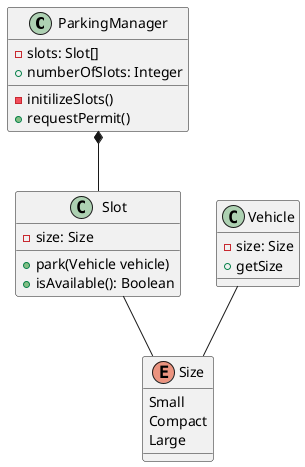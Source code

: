 @startuml "Parking Lot: Class Diagram"
class ParkingManager {
    - slots: Slot[]
    + numberOfSlots: Integer
    - initilizeSlots()
    + requestPermit()
}

enum Size {
    Small
    Compact
    Large
}

class Vehicle {
    - size: Size
    + getSize
}

class Slot {
    - size: Size
    + park(Vehicle vehicle)
    + isAvailable(): Boolean
}

ParkingManager *-- Slot 

Slot -- Size

Vehicle -- Size

@enduml